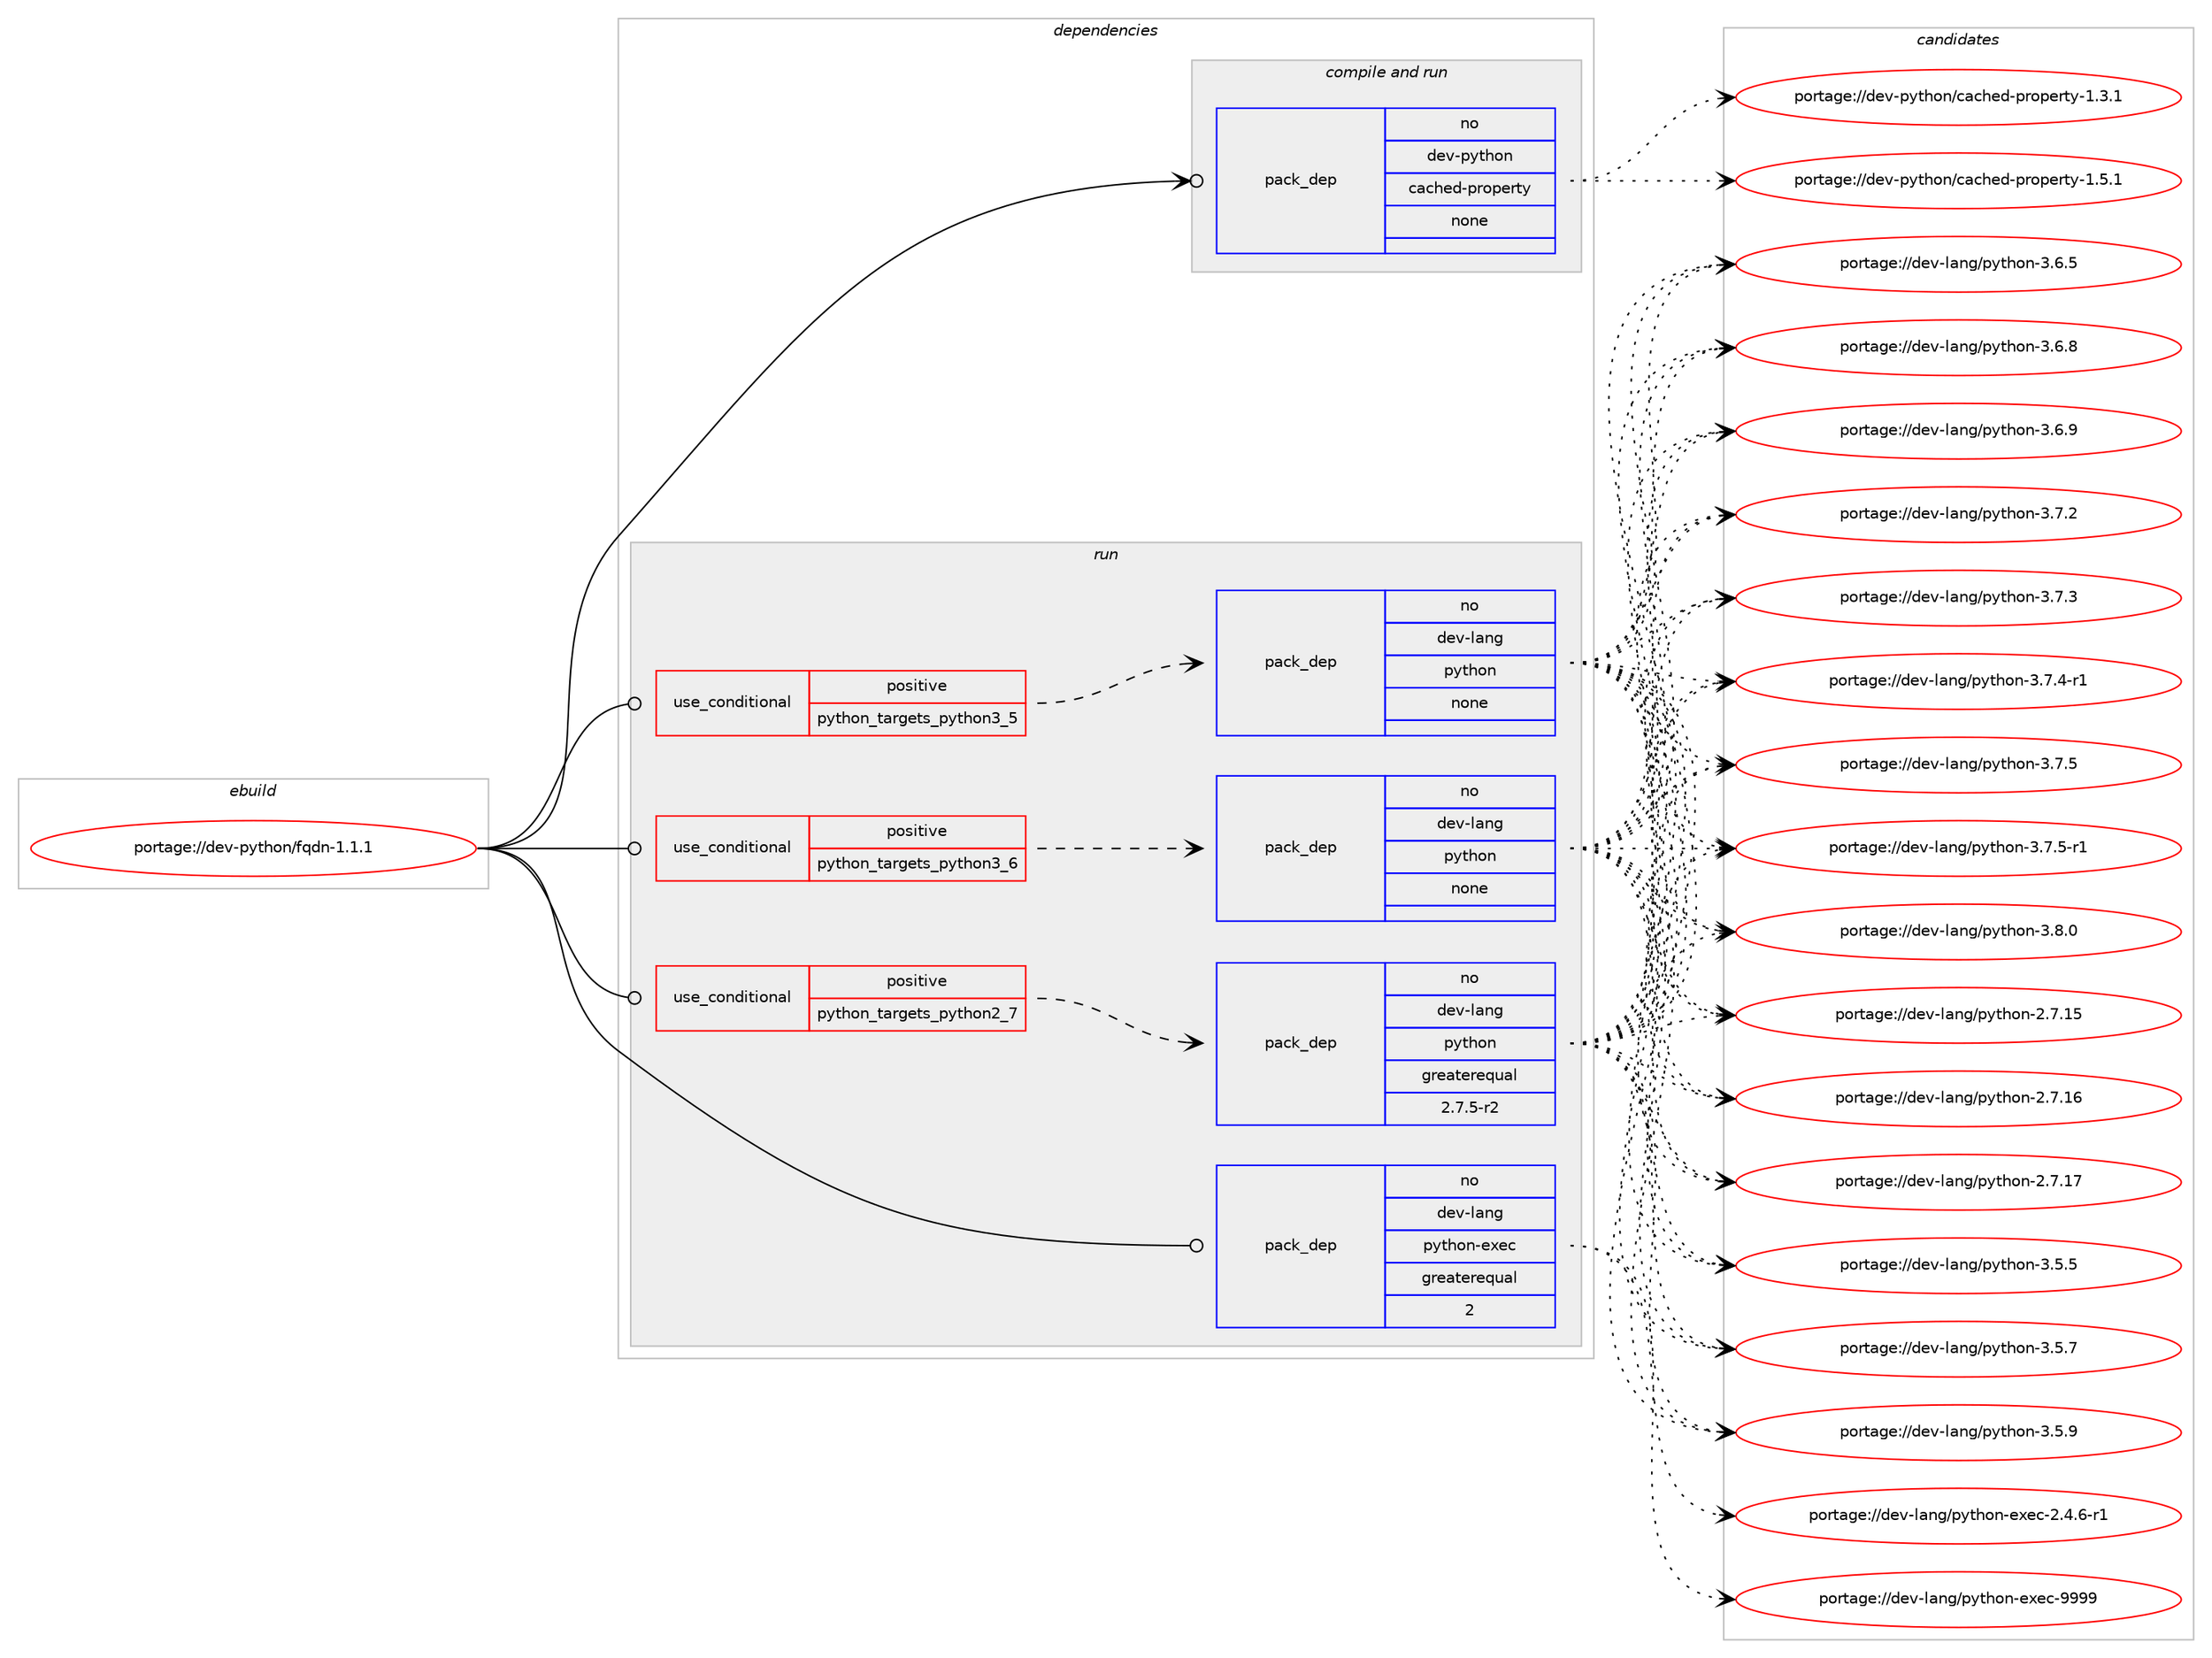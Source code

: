 digraph prolog {

# *************
# Graph options
# *************

newrank=true;
concentrate=true;
compound=true;
graph [rankdir=LR,fontname=Helvetica,fontsize=10,ranksep=1.5];#, ranksep=2.5, nodesep=0.2];
edge  [arrowhead=vee];
node  [fontname=Helvetica,fontsize=10];

# **********
# The ebuild
# **********

subgraph cluster_leftcol {
color=gray;
rank=same;
label=<<i>ebuild</i>>;
id [label="portage://dev-python/fqdn-1.1.1", color=red, width=4, href="../dev-python/fqdn-1.1.1.svg"];
}

# ****************
# The dependencies
# ****************

subgraph cluster_midcol {
color=gray;
label=<<i>dependencies</i>>;
subgraph cluster_compile {
fillcolor="#eeeeee";
style=filled;
label=<<i>compile</i>>;
}
subgraph cluster_compileandrun {
fillcolor="#eeeeee";
style=filled;
label=<<i>compile and run</i>>;
subgraph pack108306 {
dependency140598 [label=<<TABLE BORDER="0" CELLBORDER="1" CELLSPACING="0" CELLPADDING="4" WIDTH="220"><TR><TD ROWSPAN="6" CELLPADDING="30">pack_dep</TD></TR><TR><TD WIDTH="110">no</TD></TR><TR><TD>dev-python</TD></TR><TR><TD>cached-property</TD></TR><TR><TD>none</TD></TR><TR><TD></TD></TR></TABLE>>, shape=none, color=blue];
}
id:e -> dependency140598:w [weight=20,style="solid",arrowhead="odotvee"];
}
subgraph cluster_run {
fillcolor="#eeeeee";
style=filled;
label=<<i>run</i>>;
subgraph cond28974 {
dependency140599 [label=<<TABLE BORDER="0" CELLBORDER="1" CELLSPACING="0" CELLPADDING="4"><TR><TD ROWSPAN="3" CELLPADDING="10">use_conditional</TD></TR><TR><TD>positive</TD></TR><TR><TD>python_targets_python2_7</TD></TR></TABLE>>, shape=none, color=red];
subgraph pack108307 {
dependency140600 [label=<<TABLE BORDER="0" CELLBORDER="1" CELLSPACING="0" CELLPADDING="4" WIDTH="220"><TR><TD ROWSPAN="6" CELLPADDING="30">pack_dep</TD></TR><TR><TD WIDTH="110">no</TD></TR><TR><TD>dev-lang</TD></TR><TR><TD>python</TD></TR><TR><TD>greaterequal</TD></TR><TR><TD>2.7.5-r2</TD></TR></TABLE>>, shape=none, color=blue];
}
dependency140599:e -> dependency140600:w [weight=20,style="dashed",arrowhead="vee"];
}
id:e -> dependency140599:w [weight=20,style="solid",arrowhead="odot"];
subgraph cond28975 {
dependency140601 [label=<<TABLE BORDER="0" CELLBORDER="1" CELLSPACING="0" CELLPADDING="4"><TR><TD ROWSPAN="3" CELLPADDING="10">use_conditional</TD></TR><TR><TD>positive</TD></TR><TR><TD>python_targets_python3_5</TD></TR></TABLE>>, shape=none, color=red];
subgraph pack108308 {
dependency140602 [label=<<TABLE BORDER="0" CELLBORDER="1" CELLSPACING="0" CELLPADDING="4" WIDTH="220"><TR><TD ROWSPAN="6" CELLPADDING="30">pack_dep</TD></TR><TR><TD WIDTH="110">no</TD></TR><TR><TD>dev-lang</TD></TR><TR><TD>python</TD></TR><TR><TD>none</TD></TR><TR><TD></TD></TR></TABLE>>, shape=none, color=blue];
}
dependency140601:e -> dependency140602:w [weight=20,style="dashed",arrowhead="vee"];
}
id:e -> dependency140601:w [weight=20,style="solid",arrowhead="odot"];
subgraph cond28976 {
dependency140603 [label=<<TABLE BORDER="0" CELLBORDER="1" CELLSPACING="0" CELLPADDING="4"><TR><TD ROWSPAN="3" CELLPADDING="10">use_conditional</TD></TR><TR><TD>positive</TD></TR><TR><TD>python_targets_python3_6</TD></TR></TABLE>>, shape=none, color=red];
subgraph pack108309 {
dependency140604 [label=<<TABLE BORDER="0" CELLBORDER="1" CELLSPACING="0" CELLPADDING="4" WIDTH="220"><TR><TD ROWSPAN="6" CELLPADDING="30">pack_dep</TD></TR><TR><TD WIDTH="110">no</TD></TR><TR><TD>dev-lang</TD></TR><TR><TD>python</TD></TR><TR><TD>none</TD></TR><TR><TD></TD></TR></TABLE>>, shape=none, color=blue];
}
dependency140603:e -> dependency140604:w [weight=20,style="dashed",arrowhead="vee"];
}
id:e -> dependency140603:w [weight=20,style="solid",arrowhead="odot"];
subgraph pack108310 {
dependency140605 [label=<<TABLE BORDER="0" CELLBORDER="1" CELLSPACING="0" CELLPADDING="4" WIDTH="220"><TR><TD ROWSPAN="6" CELLPADDING="30">pack_dep</TD></TR><TR><TD WIDTH="110">no</TD></TR><TR><TD>dev-lang</TD></TR><TR><TD>python-exec</TD></TR><TR><TD>greaterequal</TD></TR><TR><TD>2</TD></TR></TABLE>>, shape=none, color=blue];
}
id:e -> dependency140605:w [weight=20,style="solid",arrowhead="odot"];
}
}

# **************
# The candidates
# **************

subgraph cluster_choices {
rank=same;
color=gray;
label=<<i>candidates</i>>;

subgraph choice108306 {
color=black;
nodesep=1;
choiceportage100101118451121211161041111104799979910410110045112114111112101114116121454946514649 [label="portage://dev-python/cached-property-1.3.1", color=red, width=4,href="../dev-python/cached-property-1.3.1.svg"];
choiceportage100101118451121211161041111104799979910410110045112114111112101114116121454946534649 [label="portage://dev-python/cached-property-1.5.1", color=red, width=4,href="../dev-python/cached-property-1.5.1.svg"];
dependency140598:e -> choiceportage100101118451121211161041111104799979910410110045112114111112101114116121454946514649:w [style=dotted,weight="100"];
dependency140598:e -> choiceportage100101118451121211161041111104799979910410110045112114111112101114116121454946534649:w [style=dotted,weight="100"];
}
subgraph choice108307 {
color=black;
nodesep=1;
choiceportage10010111845108971101034711212111610411111045504655464953 [label="portage://dev-lang/python-2.7.15", color=red, width=4,href="../dev-lang/python-2.7.15.svg"];
choiceportage10010111845108971101034711212111610411111045504655464954 [label="portage://dev-lang/python-2.7.16", color=red, width=4,href="../dev-lang/python-2.7.16.svg"];
choiceportage10010111845108971101034711212111610411111045504655464955 [label="portage://dev-lang/python-2.7.17", color=red, width=4,href="../dev-lang/python-2.7.17.svg"];
choiceportage100101118451089711010347112121116104111110455146534653 [label="portage://dev-lang/python-3.5.5", color=red, width=4,href="../dev-lang/python-3.5.5.svg"];
choiceportage100101118451089711010347112121116104111110455146534655 [label="portage://dev-lang/python-3.5.7", color=red, width=4,href="../dev-lang/python-3.5.7.svg"];
choiceportage100101118451089711010347112121116104111110455146534657 [label="portage://dev-lang/python-3.5.9", color=red, width=4,href="../dev-lang/python-3.5.9.svg"];
choiceportage100101118451089711010347112121116104111110455146544653 [label="portage://dev-lang/python-3.6.5", color=red, width=4,href="../dev-lang/python-3.6.5.svg"];
choiceportage100101118451089711010347112121116104111110455146544656 [label="portage://dev-lang/python-3.6.8", color=red, width=4,href="../dev-lang/python-3.6.8.svg"];
choiceportage100101118451089711010347112121116104111110455146544657 [label="portage://dev-lang/python-3.6.9", color=red, width=4,href="../dev-lang/python-3.6.9.svg"];
choiceportage100101118451089711010347112121116104111110455146554650 [label="portage://dev-lang/python-3.7.2", color=red, width=4,href="../dev-lang/python-3.7.2.svg"];
choiceportage100101118451089711010347112121116104111110455146554651 [label="portage://dev-lang/python-3.7.3", color=red, width=4,href="../dev-lang/python-3.7.3.svg"];
choiceportage1001011184510897110103471121211161041111104551465546524511449 [label="portage://dev-lang/python-3.7.4-r1", color=red, width=4,href="../dev-lang/python-3.7.4-r1.svg"];
choiceportage100101118451089711010347112121116104111110455146554653 [label="portage://dev-lang/python-3.7.5", color=red, width=4,href="../dev-lang/python-3.7.5.svg"];
choiceportage1001011184510897110103471121211161041111104551465546534511449 [label="portage://dev-lang/python-3.7.5-r1", color=red, width=4,href="../dev-lang/python-3.7.5-r1.svg"];
choiceportage100101118451089711010347112121116104111110455146564648 [label="portage://dev-lang/python-3.8.0", color=red, width=4,href="../dev-lang/python-3.8.0.svg"];
dependency140600:e -> choiceportage10010111845108971101034711212111610411111045504655464953:w [style=dotted,weight="100"];
dependency140600:e -> choiceportage10010111845108971101034711212111610411111045504655464954:w [style=dotted,weight="100"];
dependency140600:e -> choiceportage10010111845108971101034711212111610411111045504655464955:w [style=dotted,weight="100"];
dependency140600:e -> choiceportage100101118451089711010347112121116104111110455146534653:w [style=dotted,weight="100"];
dependency140600:e -> choiceportage100101118451089711010347112121116104111110455146534655:w [style=dotted,weight="100"];
dependency140600:e -> choiceportage100101118451089711010347112121116104111110455146534657:w [style=dotted,weight="100"];
dependency140600:e -> choiceportage100101118451089711010347112121116104111110455146544653:w [style=dotted,weight="100"];
dependency140600:e -> choiceportage100101118451089711010347112121116104111110455146544656:w [style=dotted,weight="100"];
dependency140600:e -> choiceportage100101118451089711010347112121116104111110455146544657:w [style=dotted,weight="100"];
dependency140600:e -> choiceportage100101118451089711010347112121116104111110455146554650:w [style=dotted,weight="100"];
dependency140600:e -> choiceportage100101118451089711010347112121116104111110455146554651:w [style=dotted,weight="100"];
dependency140600:e -> choiceportage1001011184510897110103471121211161041111104551465546524511449:w [style=dotted,weight="100"];
dependency140600:e -> choiceportage100101118451089711010347112121116104111110455146554653:w [style=dotted,weight="100"];
dependency140600:e -> choiceportage1001011184510897110103471121211161041111104551465546534511449:w [style=dotted,weight="100"];
dependency140600:e -> choiceportage100101118451089711010347112121116104111110455146564648:w [style=dotted,weight="100"];
}
subgraph choice108308 {
color=black;
nodesep=1;
choiceportage10010111845108971101034711212111610411111045504655464953 [label="portage://dev-lang/python-2.7.15", color=red, width=4,href="../dev-lang/python-2.7.15.svg"];
choiceportage10010111845108971101034711212111610411111045504655464954 [label="portage://dev-lang/python-2.7.16", color=red, width=4,href="../dev-lang/python-2.7.16.svg"];
choiceportage10010111845108971101034711212111610411111045504655464955 [label="portage://dev-lang/python-2.7.17", color=red, width=4,href="../dev-lang/python-2.7.17.svg"];
choiceportage100101118451089711010347112121116104111110455146534653 [label="portage://dev-lang/python-3.5.5", color=red, width=4,href="../dev-lang/python-3.5.5.svg"];
choiceportage100101118451089711010347112121116104111110455146534655 [label="portage://dev-lang/python-3.5.7", color=red, width=4,href="../dev-lang/python-3.5.7.svg"];
choiceportage100101118451089711010347112121116104111110455146534657 [label="portage://dev-lang/python-3.5.9", color=red, width=4,href="../dev-lang/python-3.5.9.svg"];
choiceportage100101118451089711010347112121116104111110455146544653 [label="portage://dev-lang/python-3.6.5", color=red, width=4,href="../dev-lang/python-3.6.5.svg"];
choiceportage100101118451089711010347112121116104111110455146544656 [label="portage://dev-lang/python-3.6.8", color=red, width=4,href="../dev-lang/python-3.6.8.svg"];
choiceportage100101118451089711010347112121116104111110455146544657 [label="portage://dev-lang/python-3.6.9", color=red, width=4,href="../dev-lang/python-3.6.9.svg"];
choiceportage100101118451089711010347112121116104111110455146554650 [label="portage://dev-lang/python-3.7.2", color=red, width=4,href="../dev-lang/python-3.7.2.svg"];
choiceportage100101118451089711010347112121116104111110455146554651 [label="portage://dev-lang/python-3.7.3", color=red, width=4,href="../dev-lang/python-3.7.3.svg"];
choiceportage1001011184510897110103471121211161041111104551465546524511449 [label="portage://dev-lang/python-3.7.4-r1", color=red, width=4,href="../dev-lang/python-3.7.4-r1.svg"];
choiceportage100101118451089711010347112121116104111110455146554653 [label="portage://dev-lang/python-3.7.5", color=red, width=4,href="../dev-lang/python-3.7.5.svg"];
choiceportage1001011184510897110103471121211161041111104551465546534511449 [label="portage://dev-lang/python-3.7.5-r1", color=red, width=4,href="../dev-lang/python-3.7.5-r1.svg"];
choiceportage100101118451089711010347112121116104111110455146564648 [label="portage://dev-lang/python-3.8.0", color=red, width=4,href="../dev-lang/python-3.8.0.svg"];
dependency140602:e -> choiceportage10010111845108971101034711212111610411111045504655464953:w [style=dotted,weight="100"];
dependency140602:e -> choiceportage10010111845108971101034711212111610411111045504655464954:w [style=dotted,weight="100"];
dependency140602:e -> choiceportage10010111845108971101034711212111610411111045504655464955:w [style=dotted,weight="100"];
dependency140602:e -> choiceportage100101118451089711010347112121116104111110455146534653:w [style=dotted,weight="100"];
dependency140602:e -> choiceportage100101118451089711010347112121116104111110455146534655:w [style=dotted,weight="100"];
dependency140602:e -> choiceportage100101118451089711010347112121116104111110455146534657:w [style=dotted,weight="100"];
dependency140602:e -> choiceportage100101118451089711010347112121116104111110455146544653:w [style=dotted,weight="100"];
dependency140602:e -> choiceportage100101118451089711010347112121116104111110455146544656:w [style=dotted,weight="100"];
dependency140602:e -> choiceportage100101118451089711010347112121116104111110455146544657:w [style=dotted,weight="100"];
dependency140602:e -> choiceportage100101118451089711010347112121116104111110455146554650:w [style=dotted,weight="100"];
dependency140602:e -> choiceportage100101118451089711010347112121116104111110455146554651:w [style=dotted,weight="100"];
dependency140602:e -> choiceportage1001011184510897110103471121211161041111104551465546524511449:w [style=dotted,weight="100"];
dependency140602:e -> choiceportage100101118451089711010347112121116104111110455146554653:w [style=dotted,weight="100"];
dependency140602:e -> choiceportage1001011184510897110103471121211161041111104551465546534511449:w [style=dotted,weight="100"];
dependency140602:e -> choiceportage100101118451089711010347112121116104111110455146564648:w [style=dotted,weight="100"];
}
subgraph choice108309 {
color=black;
nodesep=1;
choiceportage10010111845108971101034711212111610411111045504655464953 [label="portage://dev-lang/python-2.7.15", color=red, width=4,href="../dev-lang/python-2.7.15.svg"];
choiceportage10010111845108971101034711212111610411111045504655464954 [label="portage://dev-lang/python-2.7.16", color=red, width=4,href="../dev-lang/python-2.7.16.svg"];
choiceportage10010111845108971101034711212111610411111045504655464955 [label="portage://dev-lang/python-2.7.17", color=red, width=4,href="../dev-lang/python-2.7.17.svg"];
choiceportage100101118451089711010347112121116104111110455146534653 [label="portage://dev-lang/python-3.5.5", color=red, width=4,href="../dev-lang/python-3.5.5.svg"];
choiceportage100101118451089711010347112121116104111110455146534655 [label="portage://dev-lang/python-3.5.7", color=red, width=4,href="../dev-lang/python-3.5.7.svg"];
choiceportage100101118451089711010347112121116104111110455146534657 [label="portage://dev-lang/python-3.5.9", color=red, width=4,href="../dev-lang/python-3.5.9.svg"];
choiceportage100101118451089711010347112121116104111110455146544653 [label="portage://dev-lang/python-3.6.5", color=red, width=4,href="../dev-lang/python-3.6.5.svg"];
choiceportage100101118451089711010347112121116104111110455146544656 [label="portage://dev-lang/python-3.6.8", color=red, width=4,href="../dev-lang/python-3.6.8.svg"];
choiceportage100101118451089711010347112121116104111110455146544657 [label="portage://dev-lang/python-3.6.9", color=red, width=4,href="../dev-lang/python-3.6.9.svg"];
choiceportage100101118451089711010347112121116104111110455146554650 [label="portage://dev-lang/python-3.7.2", color=red, width=4,href="../dev-lang/python-3.7.2.svg"];
choiceportage100101118451089711010347112121116104111110455146554651 [label="portage://dev-lang/python-3.7.3", color=red, width=4,href="../dev-lang/python-3.7.3.svg"];
choiceportage1001011184510897110103471121211161041111104551465546524511449 [label="portage://dev-lang/python-3.7.4-r1", color=red, width=4,href="../dev-lang/python-3.7.4-r1.svg"];
choiceportage100101118451089711010347112121116104111110455146554653 [label="portage://dev-lang/python-3.7.5", color=red, width=4,href="../dev-lang/python-3.7.5.svg"];
choiceportage1001011184510897110103471121211161041111104551465546534511449 [label="portage://dev-lang/python-3.7.5-r1", color=red, width=4,href="../dev-lang/python-3.7.5-r1.svg"];
choiceportage100101118451089711010347112121116104111110455146564648 [label="portage://dev-lang/python-3.8.0", color=red, width=4,href="../dev-lang/python-3.8.0.svg"];
dependency140604:e -> choiceportage10010111845108971101034711212111610411111045504655464953:w [style=dotted,weight="100"];
dependency140604:e -> choiceportage10010111845108971101034711212111610411111045504655464954:w [style=dotted,weight="100"];
dependency140604:e -> choiceportage10010111845108971101034711212111610411111045504655464955:w [style=dotted,weight="100"];
dependency140604:e -> choiceportage100101118451089711010347112121116104111110455146534653:w [style=dotted,weight="100"];
dependency140604:e -> choiceportage100101118451089711010347112121116104111110455146534655:w [style=dotted,weight="100"];
dependency140604:e -> choiceportage100101118451089711010347112121116104111110455146534657:w [style=dotted,weight="100"];
dependency140604:e -> choiceportage100101118451089711010347112121116104111110455146544653:w [style=dotted,weight="100"];
dependency140604:e -> choiceportage100101118451089711010347112121116104111110455146544656:w [style=dotted,weight="100"];
dependency140604:e -> choiceportage100101118451089711010347112121116104111110455146544657:w [style=dotted,weight="100"];
dependency140604:e -> choiceportage100101118451089711010347112121116104111110455146554650:w [style=dotted,weight="100"];
dependency140604:e -> choiceportage100101118451089711010347112121116104111110455146554651:w [style=dotted,weight="100"];
dependency140604:e -> choiceportage1001011184510897110103471121211161041111104551465546524511449:w [style=dotted,weight="100"];
dependency140604:e -> choiceportage100101118451089711010347112121116104111110455146554653:w [style=dotted,weight="100"];
dependency140604:e -> choiceportage1001011184510897110103471121211161041111104551465546534511449:w [style=dotted,weight="100"];
dependency140604:e -> choiceportage100101118451089711010347112121116104111110455146564648:w [style=dotted,weight="100"];
}
subgraph choice108310 {
color=black;
nodesep=1;
choiceportage10010111845108971101034711212111610411111045101120101994550465246544511449 [label="portage://dev-lang/python-exec-2.4.6-r1", color=red, width=4,href="../dev-lang/python-exec-2.4.6-r1.svg"];
choiceportage10010111845108971101034711212111610411111045101120101994557575757 [label="portage://dev-lang/python-exec-9999", color=red, width=4,href="../dev-lang/python-exec-9999.svg"];
dependency140605:e -> choiceportage10010111845108971101034711212111610411111045101120101994550465246544511449:w [style=dotted,weight="100"];
dependency140605:e -> choiceportage10010111845108971101034711212111610411111045101120101994557575757:w [style=dotted,weight="100"];
}
}

}
